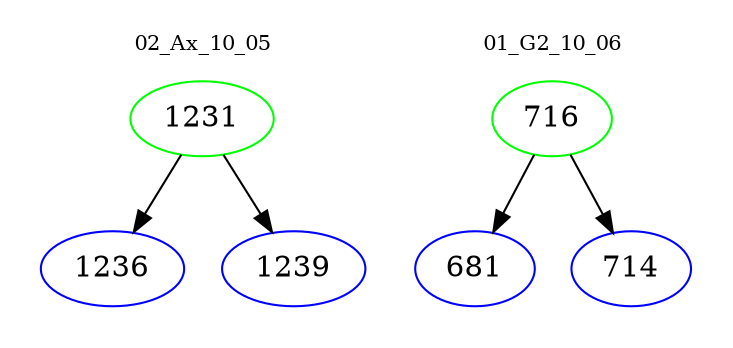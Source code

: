 digraph{
subgraph cluster_0 {
color = white
label = "02_Ax_10_05";
fontsize=10;
T0_1231 [label="1231", color="green"]
T0_1231 -> T0_1236 [color="black"]
T0_1236 [label="1236", color="blue"]
T0_1231 -> T0_1239 [color="black"]
T0_1239 [label="1239", color="blue"]
}
subgraph cluster_1 {
color = white
label = "01_G2_10_06";
fontsize=10;
T1_716 [label="716", color="green"]
T1_716 -> T1_681 [color="black"]
T1_681 [label="681", color="blue"]
T1_716 -> T1_714 [color="black"]
T1_714 [label="714", color="blue"]
}
}
